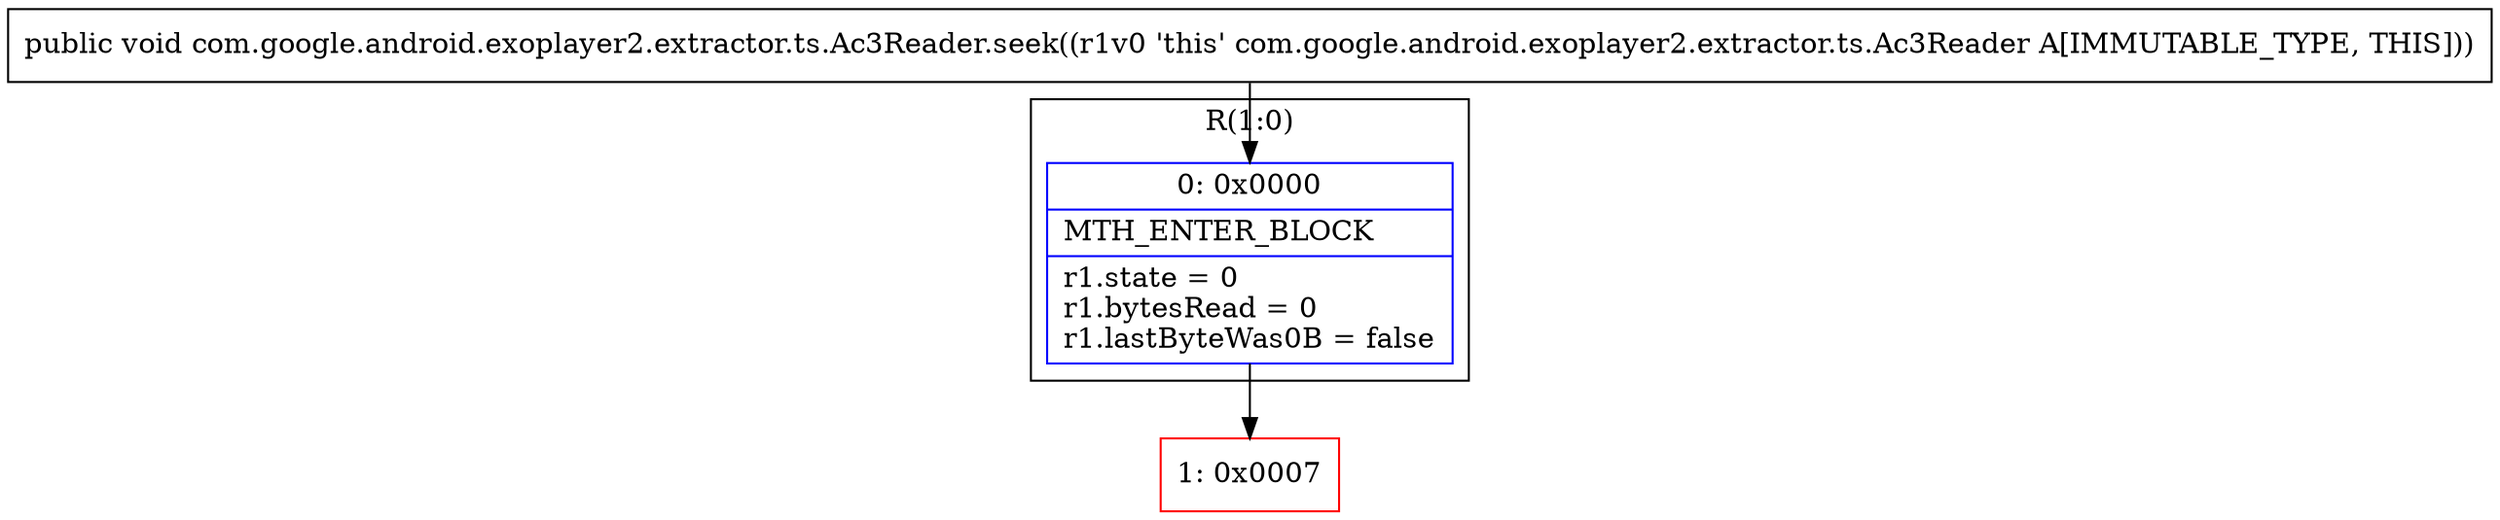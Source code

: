digraph "CFG forcom.google.android.exoplayer2.extractor.ts.Ac3Reader.seek()V" {
subgraph cluster_Region_1191333349 {
label = "R(1:0)";
node [shape=record,color=blue];
Node_0 [shape=record,label="{0\:\ 0x0000|MTH_ENTER_BLOCK\l|r1.state = 0\lr1.bytesRead = 0\lr1.lastByteWas0B = false\l}"];
}
Node_1 [shape=record,color=red,label="{1\:\ 0x0007}"];
MethodNode[shape=record,label="{public void com.google.android.exoplayer2.extractor.ts.Ac3Reader.seek((r1v0 'this' com.google.android.exoplayer2.extractor.ts.Ac3Reader A[IMMUTABLE_TYPE, THIS])) }"];
MethodNode -> Node_0;
Node_0 -> Node_1;
}

